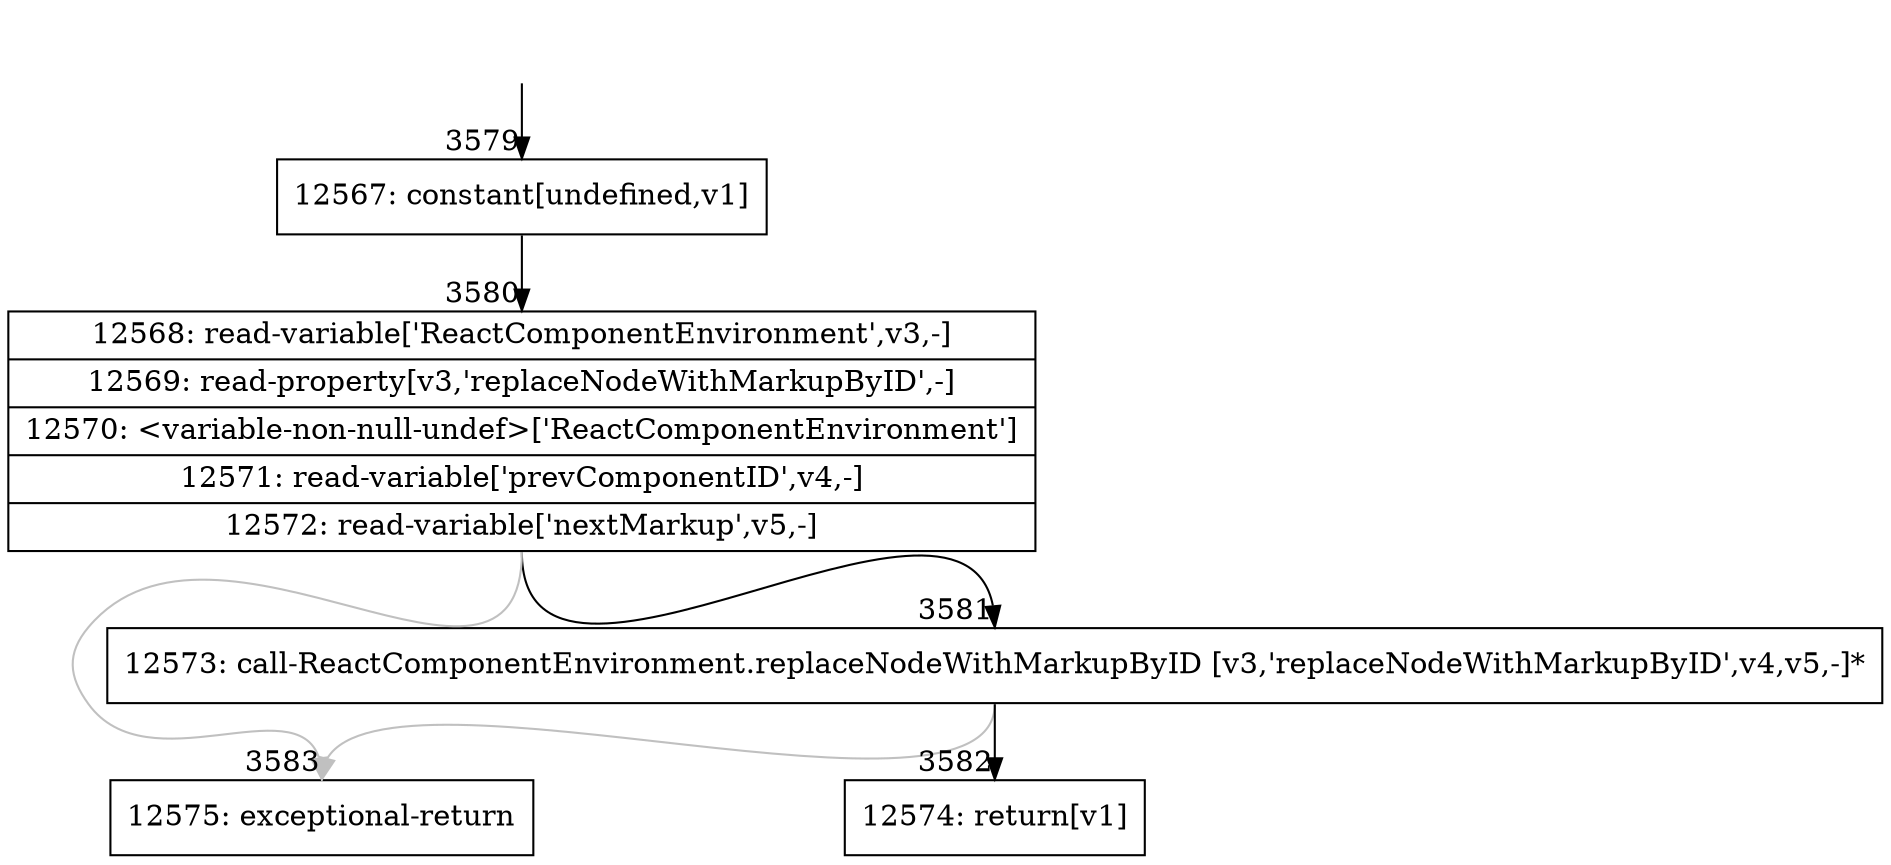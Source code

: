 digraph {
rankdir="TD"
BB_entry249[shape=none,label=""];
BB_entry249 -> BB3579 [tailport=s, headport=n, headlabel="    3579"]
BB3579 [shape=record label="{12567: constant[undefined,v1]}" ] 
BB3579 -> BB3580 [tailport=s, headport=n, headlabel="      3580"]
BB3580 [shape=record label="{12568: read-variable['ReactComponentEnvironment',v3,-]|12569: read-property[v3,'replaceNodeWithMarkupByID',-]|12570: \<variable-non-null-undef\>['ReactComponentEnvironment']|12571: read-variable['prevComponentID',v4,-]|12572: read-variable['nextMarkup',v5,-]}" ] 
BB3580 -> BB3581 [tailport=s, headport=n, headlabel="      3581"]
BB3580 -> BB3583 [tailport=s, headport=n, color=gray, headlabel="      3583"]
BB3581 [shape=record label="{12573: call-ReactComponentEnvironment.replaceNodeWithMarkupByID [v3,'replaceNodeWithMarkupByID',v4,v5,-]*}" ] 
BB3581 -> BB3582 [tailport=s, headport=n, headlabel="      3582"]
BB3581 -> BB3583 [tailport=s, headport=n, color=gray]
BB3582 [shape=record label="{12574: return[v1]}" ] 
BB3583 [shape=record label="{12575: exceptional-return}" ] 
//#$~ 6934
}
